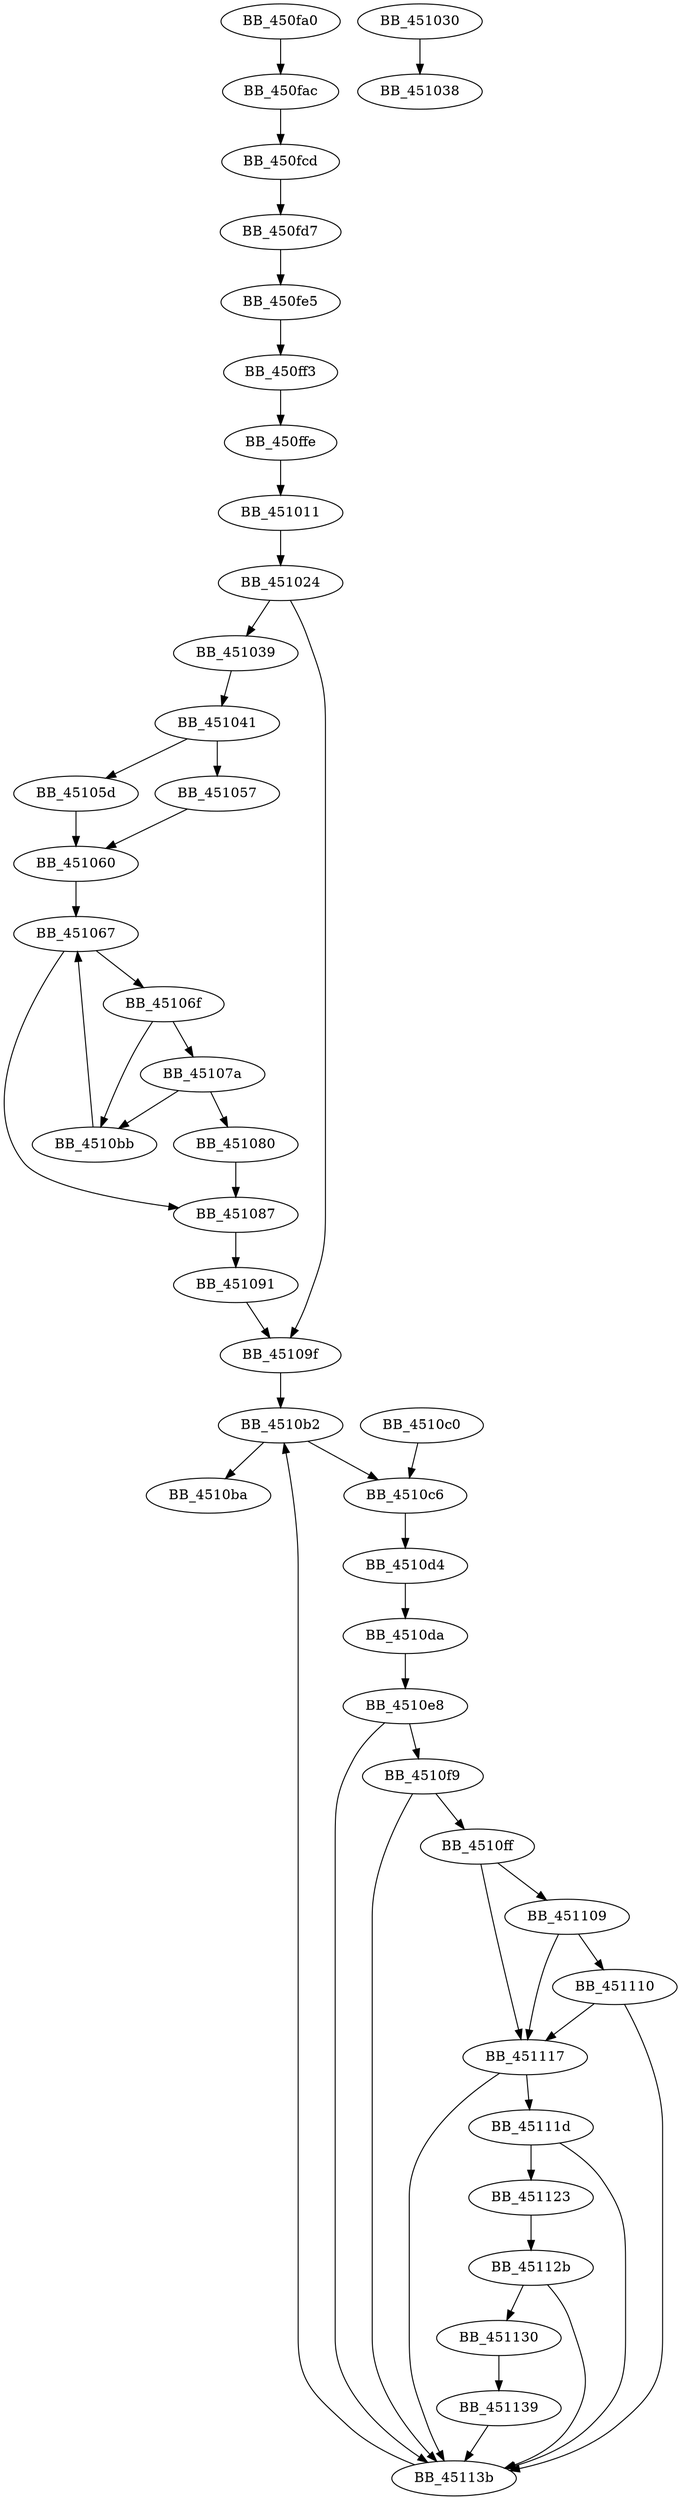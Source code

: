 DiGraph sub_450FA0{
BB_450fa0->BB_450fac
BB_450fac->BB_450fcd
BB_450fcd->BB_450fd7
BB_450fd7->BB_450fe5
BB_450fe5->BB_450ff3
BB_450ff3->BB_450ffe
BB_450ffe->BB_451011
BB_451011->BB_451024
BB_451024->BB_451039
BB_451024->BB_45109f
BB_451030->BB_451038
BB_451039->BB_451041
BB_451041->BB_451057
BB_451041->BB_45105d
BB_451057->BB_451060
BB_45105d->BB_451060
BB_451060->BB_451067
BB_451067->BB_45106f
BB_451067->BB_451087
BB_45106f->BB_45107a
BB_45106f->BB_4510bb
BB_45107a->BB_451080
BB_45107a->BB_4510bb
BB_451080->BB_451087
BB_451087->BB_451091
BB_451091->BB_45109f
BB_45109f->BB_4510b2
BB_4510b2->BB_4510ba
BB_4510b2->BB_4510c6
BB_4510bb->BB_451067
BB_4510c0->BB_4510c6
BB_4510c6->BB_4510d4
BB_4510d4->BB_4510da
BB_4510da->BB_4510e8
BB_4510e8->BB_4510f9
BB_4510e8->BB_45113b
BB_4510f9->BB_4510ff
BB_4510f9->BB_45113b
BB_4510ff->BB_451109
BB_4510ff->BB_451117
BB_451109->BB_451110
BB_451109->BB_451117
BB_451110->BB_451117
BB_451110->BB_45113b
BB_451117->BB_45111d
BB_451117->BB_45113b
BB_45111d->BB_451123
BB_45111d->BB_45113b
BB_451123->BB_45112b
BB_45112b->BB_451130
BB_45112b->BB_45113b
BB_451130->BB_451139
BB_451139->BB_45113b
BB_45113b->BB_4510b2
}
